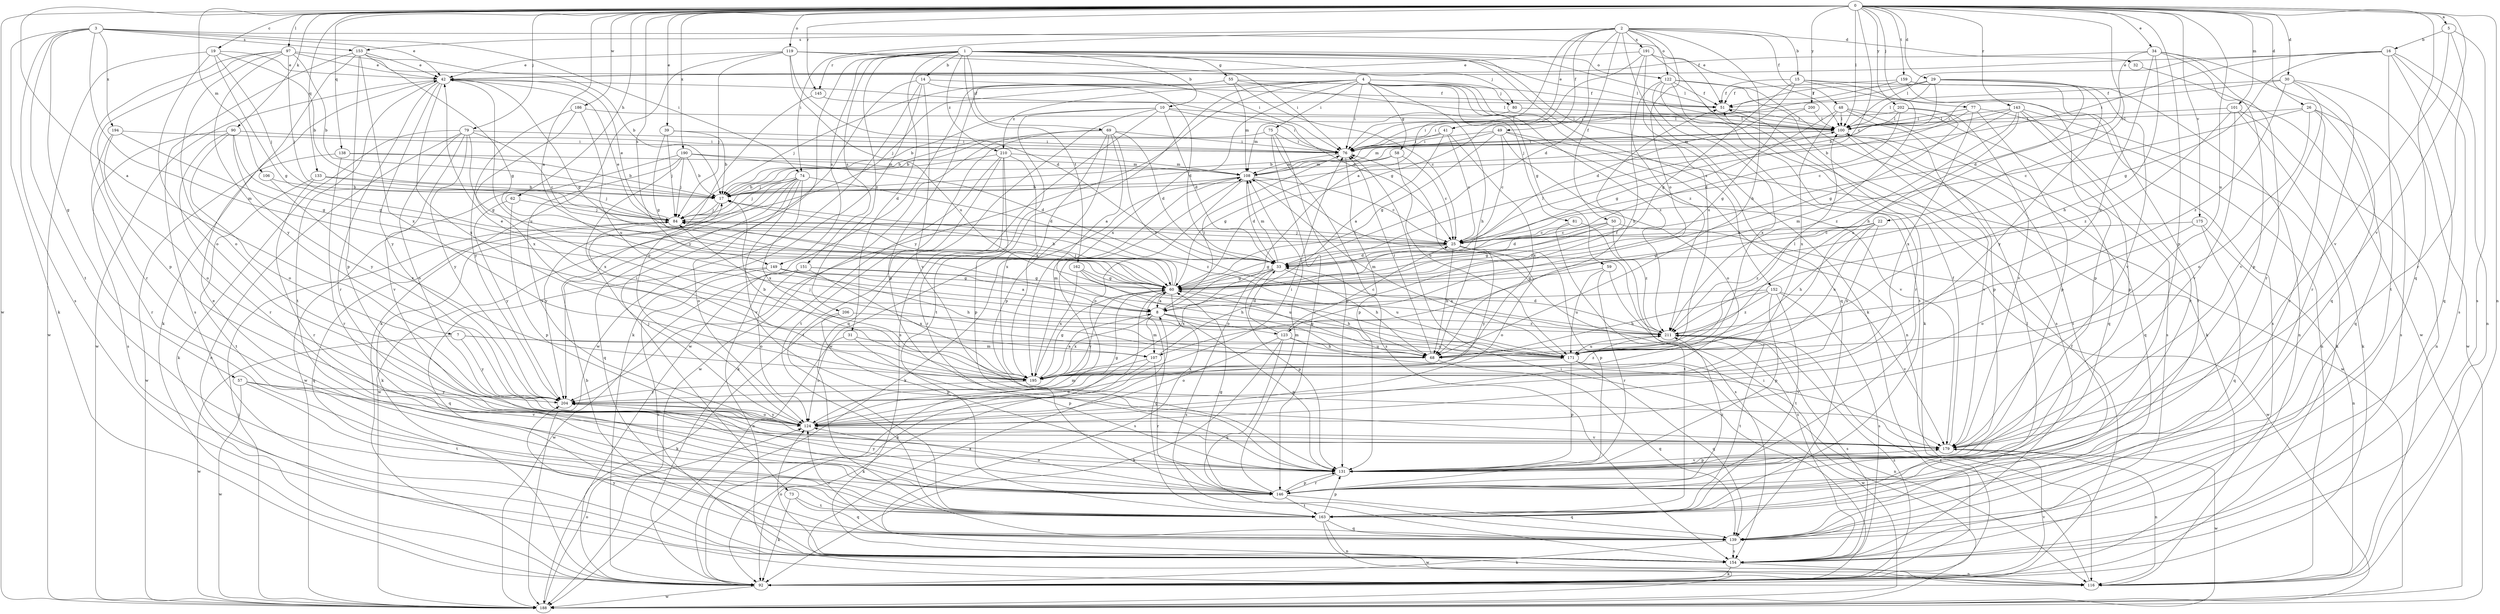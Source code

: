 strict digraph  {
0;
1;
2;
3;
4;
5;
7;
8;
10;
14;
15;
16;
17;
19;
22;
25;
26;
29;
30;
31;
32;
33;
34;
39;
41;
42;
48;
49;
50;
51;
55;
57;
58;
59;
60;
62;
68;
69;
73;
74;
75;
76;
77;
79;
80;
81;
84;
90;
92;
97;
100;
101;
106;
107;
108;
116;
119;
122;
123;
124;
131;
133;
138;
139;
143;
145;
146;
149;
151;
152;
153;
154;
159;
162;
163;
171;
175;
179;
186;
188;
190;
191;
194;
195;
200;
202;
204;
206;
210;
211;
0 -> 5  [label=a];
0 -> 7  [label=a];
0 -> 8  [label=a];
0 -> 19  [label=c];
0 -> 22  [label=c];
0 -> 25  [label=c];
0 -> 26  [label=d];
0 -> 29  [label=d];
0 -> 30  [label=d];
0 -> 34  [label=e];
0 -> 39  [label=e];
0 -> 62  [label=h];
0 -> 77  [label=j];
0 -> 79  [label=j];
0 -> 90  [label=k];
0 -> 97  [label=l];
0 -> 100  [label=l];
0 -> 101  [label=m];
0 -> 106  [label=m];
0 -> 116  [label=n];
0 -> 119  [label=o];
0 -> 131  [label=p];
0 -> 133  [label=q];
0 -> 138  [label=q];
0 -> 139  [label=q];
0 -> 143  [label=r];
0 -> 145  [label=r];
0 -> 149  [label=s];
0 -> 159  [label=t];
0 -> 171  [label=u];
0 -> 175  [label=v];
0 -> 179  [label=v];
0 -> 186  [label=w];
0 -> 188  [label=w];
0 -> 190  [label=x];
0 -> 200  [label=y];
0 -> 202  [label=y];
1 -> 10  [label=b];
1 -> 14  [label=b];
1 -> 31  [label=d];
1 -> 55  [label=g];
1 -> 69  [label=i];
1 -> 73  [label=i];
1 -> 80  [label=j];
1 -> 100  [label=l];
1 -> 122  [label=o];
1 -> 139  [label=q];
1 -> 145  [label=r];
1 -> 149  [label=s];
1 -> 151  [label=s];
1 -> 152  [label=s];
1 -> 162  [label=t];
1 -> 206  [label=z];
1 -> 210  [label=z];
2 -> 8  [label=a];
2 -> 15  [label=b];
2 -> 32  [label=d];
2 -> 33  [label=d];
2 -> 41  [label=e];
2 -> 48  [label=f];
2 -> 49  [label=f];
2 -> 50  [label=f];
2 -> 68  [label=h];
2 -> 74  [label=i];
2 -> 92  [label=k];
2 -> 122  [label=o];
2 -> 123  [label=o];
2 -> 153  [label=s];
2 -> 191  [label=x];
3 -> 42  [label=e];
3 -> 51  [label=f];
3 -> 57  [label=g];
3 -> 74  [label=i];
3 -> 92  [label=k];
3 -> 107  [label=m];
3 -> 153  [label=s];
3 -> 154  [label=s];
3 -> 163  [label=t];
3 -> 194  [label=x];
4 -> 58  [label=g];
4 -> 59  [label=g];
4 -> 68  [label=h];
4 -> 75  [label=i];
4 -> 76  [label=i];
4 -> 80  [label=j];
4 -> 81  [label=j];
4 -> 84  [label=j];
4 -> 116  [label=n];
4 -> 188  [label=w];
4 -> 195  [label=x];
4 -> 204  [label=y];
4 -> 210  [label=z];
4 -> 211  [label=z];
5 -> 16  [label=b];
5 -> 146  [label=r];
5 -> 154  [label=s];
5 -> 179  [label=v];
7 -> 107  [label=m];
7 -> 171  [label=u];
7 -> 188  [label=w];
7 -> 204  [label=y];
8 -> 76  [label=i];
8 -> 84  [label=j];
8 -> 107  [label=m];
8 -> 123  [label=o];
8 -> 131  [label=p];
8 -> 195  [label=x];
8 -> 211  [label=z];
10 -> 17  [label=b];
10 -> 33  [label=d];
10 -> 76  [label=i];
10 -> 100  [label=l];
10 -> 139  [label=q];
10 -> 154  [label=s];
10 -> 163  [label=t];
14 -> 33  [label=d];
14 -> 51  [label=f];
14 -> 92  [label=k];
14 -> 179  [label=v];
14 -> 188  [label=w];
14 -> 204  [label=y];
15 -> 33  [label=d];
15 -> 51  [label=f];
15 -> 60  [label=g];
15 -> 107  [label=m];
15 -> 116  [label=n];
15 -> 154  [label=s];
16 -> 42  [label=e];
16 -> 60  [label=g];
16 -> 76  [label=i];
16 -> 100  [label=l];
16 -> 116  [label=n];
16 -> 139  [label=q];
16 -> 154  [label=s];
16 -> 163  [label=t];
17 -> 84  [label=j];
17 -> 204  [label=y];
17 -> 211  [label=z];
19 -> 17  [label=b];
19 -> 42  [label=e];
19 -> 60  [label=g];
19 -> 84  [label=j];
19 -> 124  [label=o];
19 -> 188  [label=w];
22 -> 25  [label=c];
22 -> 60  [label=g];
22 -> 68  [label=h];
22 -> 171  [label=u];
22 -> 195  [label=x];
22 -> 211  [label=z];
25 -> 33  [label=d];
25 -> 42  [label=e];
25 -> 60  [label=g];
25 -> 68  [label=h];
25 -> 84  [label=j];
25 -> 124  [label=o];
25 -> 131  [label=p];
25 -> 204  [label=y];
26 -> 25  [label=c];
26 -> 100  [label=l];
26 -> 124  [label=o];
26 -> 139  [label=q];
26 -> 146  [label=r];
26 -> 154  [label=s];
29 -> 17  [label=b];
29 -> 51  [label=f];
29 -> 68  [label=h];
29 -> 76  [label=i];
29 -> 100  [label=l];
29 -> 179  [label=v];
29 -> 204  [label=y];
30 -> 51  [label=f];
30 -> 76  [label=i];
30 -> 146  [label=r];
30 -> 179  [label=v];
30 -> 188  [label=w];
30 -> 211  [label=z];
31 -> 124  [label=o];
31 -> 131  [label=p];
31 -> 171  [label=u];
32 -> 188  [label=w];
33 -> 60  [label=g];
33 -> 68  [label=h];
33 -> 100  [label=l];
33 -> 108  [label=m];
33 -> 131  [label=p];
33 -> 154  [label=s];
33 -> 195  [label=x];
34 -> 33  [label=d];
34 -> 42  [label=e];
34 -> 68  [label=h];
34 -> 131  [label=p];
34 -> 139  [label=q];
34 -> 146  [label=r];
34 -> 171  [label=u];
39 -> 17  [label=b];
39 -> 60  [label=g];
39 -> 76  [label=i];
39 -> 84  [label=j];
41 -> 8  [label=a];
41 -> 17  [label=b];
41 -> 25  [label=c];
41 -> 76  [label=i];
41 -> 195  [label=x];
42 -> 51  [label=f];
42 -> 60  [label=g];
42 -> 146  [label=r];
42 -> 163  [label=t];
42 -> 171  [label=u];
42 -> 188  [label=w];
42 -> 195  [label=x];
42 -> 204  [label=y];
48 -> 60  [label=g];
48 -> 100  [label=l];
48 -> 131  [label=p];
48 -> 139  [label=q];
48 -> 154  [label=s];
48 -> 195  [label=x];
49 -> 17  [label=b];
49 -> 25  [label=c];
49 -> 60  [label=g];
49 -> 76  [label=i];
49 -> 124  [label=o];
49 -> 179  [label=v];
49 -> 188  [label=w];
50 -> 25  [label=c];
50 -> 33  [label=d];
50 -> 60  [label=g];
50 -> 188  [label=w];
50 -> 211  [label=z];
51 -> 100  [label=l];
55 -> 25  [label=c];
55 -> 51  [label=f];
55 -> 84  [label=j];
55 -> 100  [label=l];
55 -> 108  [label=m];
55 -> 131  [label=p];
55 -> 188  [label=w];
57 -> 163  [label=t];
57 -> 179  [label=v];
57 -> 188  [label=w];
57 -> 204  [label=y];
58 -> 25  [label=c];
58 -> 60  [label=g];
58 -> 108  [label=m];
58 -> 171  [label=u];
59 -> 60  [label=g];
59 -> 146  [label=r];
59 -> 154  [label=s];
59 -> 171  [label=u];
60 -> 8  [label=a];
60 -> 17  [label=b];
60 -> 68  [label=h];
60 -> 84  [label=j];
60 -> 92  [label=k];
60 -> 154  [label=s];
60 -> 204  [label=y];
62 -> 84  [label=j];
62 -> 131  [label=p];
62 -> 204  [label=y];
68 -> 42  [label=e];
68 -> 60  [label=g];
68 -> 76  [label=i];
68 -> 84  [label=j];
68 -> 139  [label=q];
69 -> 8  [label=a];
69 -> 33  [label=d];
69 -> 76  [label=i];
69 -> 131  [label=p];
69 -> 163  [label=t];
69 -> 188  [label=w];
69 -> 195  [label=x];
69 -> 211  [label=z];
73 -> 92  [label=k];
73 -> 139  [label=q];
73 -> 163  [label=t];
74 -> 17  [label=b];
74 -> 33  [label=d];
74 -> 84  [label=j];
74 -> 92  [label=k];
74 -> 124  [label=o];
74 -> 139  [label=q];
74 -> 179  [label=v];
74 -> 188  [label=w];
74 -> 195  [label=x];
75 -> 17  [label=b];
75 -> 76  [label=i];
75 -> 131  [label=p];
75 -> 146  [label=r];
75 -> 154  [label=s];
76 -> 108  [label=m];
76 -> 131  [label=p];
77 -> 17  [label=b];
77 -> 100  [label=l];
77 -> 116  [label=n];
77 -> 131  [label=p];
77 -> 195  [label=x];
79 -> 25  [label=c];
79 -> 60  [label=g];
79 -> 76  [label=i];
79 -> 92  [label=k];
79 -> 116  [label=n];
79 -> 124  [label=o];
79 -> 179  [label=v];
79 -> 204  [label=y];
80 -> 100  [label=l];
80 -> 108  [label=m];
81 -> 25  [label=c];
81 -> 154  [label=s];
81 -> 163  [label=t];
84 -> 25  [label=c];
84 -> 42  [label=e];
84 -> 139  [label=q];
90 -> 60  [label=g];
90 -> 76  [label=i];
90 -> 124  [label=o];
90 -> 146  [label=r];
90 -> 154  [label=s];
90 -> 204  [label=y];
92 -> 51  [label=f];
92 -> 76  [label=i];
92 -> 108  [label=m];
92 -> 179  [label=v];
92 -> 188  [label=w];
92 -> 211  [label=z];
97 -> 17  [label=b];
97 -> 42  [label=e];
97 -> 76  [label=i];
97 -> 84  [label=j];
97 -> 124  [label=o];
97 -> 131  [label=p];
97 -> 146  [label=r];
97 -> 204  [label=y];
100 -> 76  [label=i];
100 -> 108  [label=m];
100 -> 139  [label=q];
100 -> 163  [label=t];
100 -> 179  [label=v];
101 -> 92  [label=k];
101 -> 100  [label=l];
101 -> 116  [label=n];
101 -> 179  [label=v];
101 -> 211  [label=z];
106 -> 17  [label=b];
106 -> 195  [label=x];
107 -> 51  [label=f];
107 -> 92  [label=k];
107 -> 124  [label=o];
107 -> 146  [label=r];
108 -> 17  [label=b];
108 -> 25  [label=c];
108 -> 33  [label=d];
108 -> 92  [label=k];
108 -> 124  [label=o];
108 -> 211  [label=z];
116 -> 8  [label=a];
116 -> 211  [label=z];
119 -> 33  [label=d];
119 -> 42  [label=e];
119 -> 76  [label=i];
119 -> 84  [label=j];
119 -> 92  [label=k];
119 -> 100  [label=l];
119 -> 171  [label=u];
122 -> 51  [label=f];
122 -> 68  [label=h];
122 -> 92  [label=k];
122 -> 146  [label=r];
122 -> 154  [label=s];
122 -> 163  [label=t];
122 -> 195  [label=x];
123 -> 25  [label=c];
123 -> 33  [label=d];
123 -> 68  [label=h];
123 -> 92  [label=k];
123 -> 124  [label=o];
123 -> 139  [label=q];
123 -> 179  [label=v];
124 -> 60  [label=g];
124 -> 76  [label=i];
124 -> 84  [label=j];
124 -> 179  [label=v];
124 -> 204  [label=y];
131 -> 146  [label=r];
131 -> 179  [label=v];
133 -> 17  [label=b];
133 -> 84  [label=j];
133 -> 146  [label=r];
133 -> 163  [label=t];
138 -> 17  [label=b];
138 -> 108  [label=m];
138 -> 146  [label=r];
138 -> 188  [label=w];
139 -> 92  [label=k];
139 -> 124  [label=o];
139 -> 154  [label=s];
143 -> 25  [label=c];
143 -> 92  [label=k];
143 -> 100  [label=l];
143 -> 108  [label=m];
143 -> 131  [label=p];
143 -> 146  [label=r];
143 -> 171  [label=u];
143 -> 211  [label=z];
145 -> 25  [label=c];
145 -> 124  [label=o];
146 -> 60  [label=g];
146 -> 108  [label=m];
146 -> 124  [label=o];
146 -> 131  [label=p];
146 -> 139  [label=q];
146 -> 163  [label=t];
146 -> 204  [label=y];
146 -> 211  [label=z];
149 -> 8  [label=a];
149 -> 60  [label=g];
149 -> 68  [label=h];
149 -> 139  [label=q];
149 -> 154  [label=s];
151 -> 60  [label=g];
151 -> 116  [label=n];
151 -> 124  [label=o];
151 -> 171  [label=u];
151 -> 188  [label=w];
151 -> 195  [label=x];
152 -> 8  [label=a];
152 -> 68  [label=h];
152 -> 131  [label=p];
152 -> 154  [label=s];
152 -> 163  [label=t];
152 -> 179  [label=v];
152 -> 211  [label=z];
153 -> 17  [label=b];
153 -> 42  [label=e];
153 -> 60  [label=g];
153 -> 92  [label=k];
153 -> 131  [label=p];
153 -> 154  [label=s];
153 -> 195  [label=x];
154 -> 17  [label=b];
154 -> 92  [label=k];
154 -> 116  [label=n];
154 -> 124  [label=o];
154 -> 204  [label=y];
159 -> 51  [label=f];
159 -> 76  [label=i];
159 -> 131  [label=p];
159 -> 163  [label=t];
162 -> 60  [label=g];
162 -> 68  [label=h];
162 -> 171  [label=u];
162 -> 195  [label=x];
163 -> 42  [label=e];
163 -> 60  [label=g];
163 -> 100  [label=l];
163 -> 116  [label=n];
163 -> 131  [label=p];
163 -> 139  [label=q];
163 -> 188  [label=w];
171 -> 100  [label=l];
171 -> 108  [label=m];
171 -> 116  [label=n];
171 -> 131  [label=p];
171 -> 139  [label=q];
171 -> 188  [label=w];
171 -> 195  [label=x];
175 -> 25  [label=c];
175 -> 116  [label=n];
175 -> 124  [label=o];
175 -> 139  [label=q];
179 -> 51  [label=f];
179 -> 116  [label=n];
179 -> 131  [label=p];
179 -> 188  [label=w];
186 -> 100  [label=l];
186 -> 171  [label=u];
186 -> 195  [label=x];
186 -> 204  [label=y];
188 -> 76  [label=i];
188 -> 84  [label=j];
188 -> 124  [label=o];
190 -> 17  [label=b];
190 -> 33  [label=d];
190 -> 84  [label=j];
190 -> 108  [label=m];
190 -> 179  [label=v];
190 -> 188  [label=w];
190 -> 195  [label=x];
191 -> 42  [label=e];
191 -> 60  [label=g];
191 -> 92  [label=k];
191 -> 100  [label=l];
191 -> 171  [label=u];
191 -> 211  [label=z];
194 -> 60  [label=g];
194 -> 76  [label=i];
194 -> 124  [label=o];
194 -> 146  [label=r];
195 -> 8  [label=a];
195 -> 17  [label=b];
195 -> 60  [label=g];
195 -> 108  [label=m];
195 -> 204  [label=y];
195 -> 211  [label=z];
200 -> 60  [label=g];
200 -> 76  [label=i];
200 -> 100  [label=l];
202 -> 33  [label=d];
202 -> 60  [label=g];
202 -> 76  [label=i];
202 -> 100  [label=l];
202 -> 179  [label=v];
204 -> 124  [label=o];
206 -> 92  [label=k];
206 -> 131  [label=p];
206 -> 211  [label=z];
210 -> 84  [label=j];
210 -> 92  [label=k];
210 -> 108  [label=m];
210 -> 131  [label=p];
210 -> 146  [label=r];
210 -> 163  [label=t];
210 -> 195  [label=x];
211 -> 33  [label=d];
211 -> 154  [label=s];
211 -> 163  [label=t];
211 -> 171  [label=u];
}
